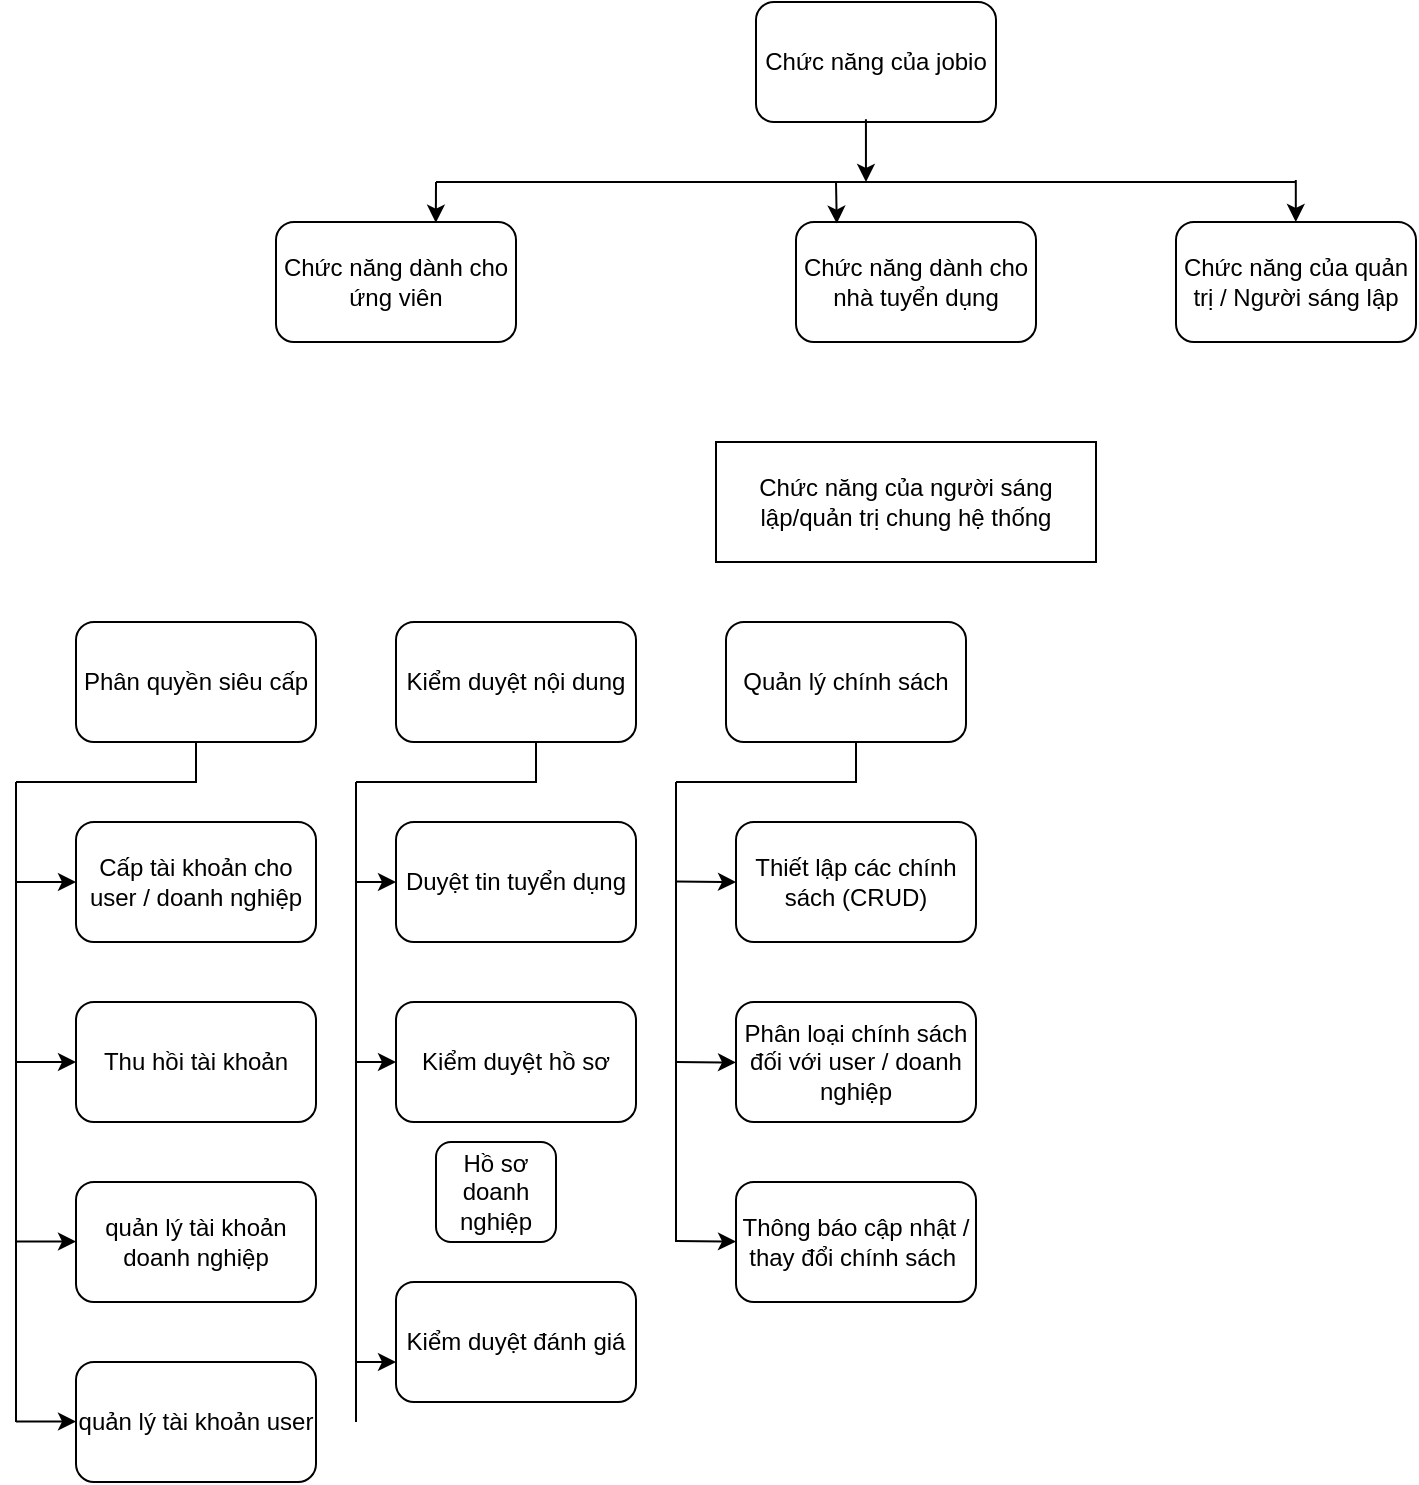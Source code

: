 <mxfile version="28.2.8">
  <diagram name="Page-1" id="G9xiFKug8nNEHU4Qc6Kt">
    <mxGraphModel dx="720" dy="395" grid="1" gridSize="10" guides="1" tooltips="1" connect="1" arrows="1" fold="1" page="1" pageScale="1" pageWidth="850" pageHeight="1100" math="0" shadow="0">
      <root>
        <mxCell id="0" />
        <mxCell id="1" parent="0" />
        <mxCell id="T92mFK9ZWtlFtV9iLCKA-1" value="Chức năng của jobio" style="rounded=1;whiteSpace=wrap;html=1;" parent="1" vertex="1">
          <mxGeometry x="380" y="20" width="120" height="60" as="geometry" />
        </mxCell>
        <mxCell id="OGNeeQ6CrWGerhJwRkG2-1" value="Chức năng dành cho ứng viên" style="rounded=1;whiteSpace=wrap;html=1;" parent="1" vertex="1">
          <mxGeometry x="140" y="130" width="120" height="60" as="geometry" />
        </mxCell>
        <mxCell id="OGNeeQ6CrWGerhJwRkG2-2" value="Chức năng dành cho nhà tuyển dụng" style="rounded=1;whiteSpace=wrap;html=1;" parent="1" vertex="1">
          <mxGeometry x="400" y="130" width="120" height="60" as="geometry" />
        </mxCell>
        <mxCell id="OGNeeQ6CrWGerhJwRkG2-3" value="" style="endArrow=none;html=1;rounded=0;" parent="1" edge="1">
          <mxGeometry width="50" height="50" relative="1" as="geometry">
            <mxPoint x="220" y="110" as="sourcePoint" />
            <mxPoint x="650" y="110" as="targetPoint" />
          </mxGeometry>
        </mxCell>
        <mxCell id="OGNeeQ6CrWGerhJwRkG2-4" value="" style="endArrow=classic;html=1;rounded=0;entryX=0.17;entryY=0.013;entryDx=0;entryDy=0;entryPerimeter=0;" parent="1" target="OGNeeQ6CrWGerhJwRkG2-2" edge="1">
          <mxGeometry width="50" height="50" relative="1" as="geometry">
            <mxPoint x="420" y="110" as="sourcePoint" />
            <mxPoint x="470" y="60" as="targetPoint" />
          </mxGeometry>
        </mxCell>
        <mxCell id="OGNeeQ6CrWGerhJwRkG2-5" value="" style="endArrow=classic;html=1;rounded=0;exitX=0.458;exitY=0.977;exitDx=0;exitDy=0;exitPerimeter=0;" parent="1" source="T92mFK9ZWtlFtV9iLCKA-1" edge="1">
          <mxGeometry width="50" height="50" relative="1" as="geometry">
            <mxPoint x="330" y="180" as="sourcePoint" />
            <mxPoint x="435" y="110" as="targetPoint" />
          </mxGeometry>
        </mxCell>
        <mxCell id="OGNeeQ6CrWGerhJwRkG2-6" value="" style="endArrow=classic;html=1;rounded=0;entryX=0.666;entryY=0.006;entryDx=0;entryDy=0;entryPerimeter=0;" parent="1" target="OGNeeQ6CrWGerhJwRkG2-1" edge="1">
          <mxGeometry width="50" height="50" relative="1" as="geometry">
            <mxPoint x="220" y="110" as="sourcePoint" />
            <mxPoint x="280" y="170" as="targetPoint" />
          </mxGeometry>
        </mxCell>
        <mxCell id="YYRI2rdI4tY2woOfrceG-1" value="Chức năng của quản trị / Người sáng lập" style="rounded=1;whiteSpace=wrap;html=1;" vertex="1" parent="1">
          <mxGeometry x="590" y="130" width="120" height="60" as="geometry" />
        </mxCell>
        <mxCell id="YYRI2rdI4tY2woOfrceG-2" value="" style="endArrow=classic;html=1;rounded=0;entryX=0.17;entryY=0.013;entryDx=0;entryDy=0;entryPerimeter=0;" edge="1" parent="1">
          <mxGeometry width="50" height="50" relative="1" as="geometry">
            <mxPoint x="649.9" y="109" as="sourcePoint" />
            <mxPoint x="649.9" y="130" as="targetPoint" />
          </mxGeometry>
        </mxCell>
        <mxCell id="YYRI2rdI4tY2woOfrceG-3" value="Chức năng của người sáng lập/quản trị chung hệ thống" style="rounded=0;whiteSpace=wrap;html=1;" vertex="1" parent="1">
          <mxGeometry x="360" y="240" width="190" height="60" as="geometry" />
        </mxCell>
        <mxCell id="YYRI2rdI4tY2woOfrceG-5" value="Phân quyền siêu cấp" style="rounded=1;whiteSpace=wrap;html=1;" vertex="1" parent="1">
          <mxGeometry x="40" y="330" width="120" height="60" as="geometry" />
        </mxCell>
        <mxCell id="YYRI2rdI4tY2woOfrceG-6" value="Cấp tài khoản cho user / doanh nghiệp" style="rounded=1;whiteSpace=wrap;html=1;" vertex="1" parent="1">
          <mxGeometry x="40" y="430" width="120" height="60" as="geometry" />
        </mxCell>
        <mxCell id="YYRI2rdI4tY2woOfrceG-7" value="Thu hồi tài khoản" style="rounded=1;whiteSpace=wrap;html=1;" vertex="1" parent="1">
          <mxGeometry x="40" y="520" width="120" height="60" as="geometry" />
        </mxCell>
        <mxCell id="YYRI2rdI4tY2woOfrceG-8" value="quản lý tài khoản doanh nghiệp" style="rounded=1;whiteSpace=wrap;html=1;" vertex="1" parent="1">
          <mxGeometry x="40" y="610" width="120" height="60" as="geometry" />
        </mxCell>
        <mxCell id="YYRI2rdI4tY2woOfrceG-9" value="quản lý tài khoản user" style="rounded=1;whiteSpace=wrap;html=1;" vertex="1" parent="1">
          <mxGeometry x="40" y="700" width="120" height="60" as="geometry" />
        </mxCell>
        <mxCell id="YYRI2rdI4tY2woOfrceG-10" value="" style="endArrow=none;html=1;rounded=0;" edge="1" parent="1">
          <mxGeometry width="50" height="50" relative="1" as="geometry">
            <mxPoint x="10" y="730" as="sourcePoint" />
            <mxPoint x="10" y="410" as="targetPoint" />
          </mxGeometry>
        </mxCell>
        <mxCell id="YYRI2rdI4tY2woOfrceG-11" value="" style="endArrow=classic;html=1;rounded=0;entryX=0;entryY=0.5;entryDx=0;entryDy=0;" edge="1" parent="1" target="YYRI2rdI4tY2woOfrceG-6">
          <mxGeometry width="50" height="50" relative="1" as="geometry">
            <mxPoint x="10" y="460" as="sourcePoint" />
            <mxPoint x="60" y="410" as="targetPoint" />
          </mxGeometry>
        </mxCell>
        <mxCell id="YYRI2rdI4tY2woOfrceG-12" value="" style="endArrow=classic;html=1;rounded=0;entryX=0;entryY=0.5;entryDx=0;entryDy=0;" edge="1" parent="1">
          <mxGeometry width="50" height="50" relative="1" as="geometry">
            <mxPoint x="10" y="550" as="sourcePoint" />
            <mxPoint x="40" y="550" as="targetPoint" />
          </mxGeometry>
        </mxCell>
        <mxCell id="YYRI2rdI4tY2woOfrceG-13" value="" style="endArrow=classic;html=1;rounded=0;entryX=0;entryY=0.5;entryDx=0;entryDy=0;" edge="1" parent="1">
          <mxGeometry width="50" height="50" relative="1" as="geometry">
            <mxPoint x="10" y="639.76" as="sourcePoint" />
            <mxPoint x="40" y="639.76" as="targetPoint" />
          </mxGeometry>
        </mxCell>
        <mxCell id="YYRI2rdI4tY2woOfrceG-14" value="" style="endArrow=classic;html=1;rounded=0;entryX=0;entryY=0.5;entryDx=0;entryDy=0;" edge="1" parent="1">
          <mxGeometry width="50" height="50" relative="1" as="geometry">
            <mxPoint x="10" y="729.76" as="sourcePoint" />
            <mxPoint x="40" y="729.76" as="targetPoint" />
          </mxGeometry>
        </mxCell>
        <mxCell id="YYRI2rdI4tY2woOfrceG-15" value="" style="endArrow=none;html=1;rounded=0;entryX=0.5;entryY=1;entryDx=0;entryDy=0;" edge="1" parent="1" target="YYRI2rdI4tY2woOfrceG-5">
          <mxGeometry width="50" height="50" relative="1" as="geometry">
            <mxPoint x="10" y="410" as="sourcePoint" />
            <mxPoint x="60" y="360" as="targetPoint" />
            <Array as="points">
              <mxPoint x="100" y="410" />
            </Array>
          </mxGeometry>
        </mxCell>
        <mxCell id="YYRI2rdI4tY2woOfrceG-16" value="Kiểm duyệt nội dung" style="rounded=1;whiteSpace=wrap;html=1;" vertex="1" parent="1">
          <mxGeometry x="200" y="330" width="120" height="60" as="geometry" />
        </mxCell>
        <mxCell id="YYRI2rdI4tY2woOfrceG-17" value="Duyệt tin tuyển dụng" style="rounded=1;whiteSpace=wrap;html=1;" vertex="1" parent="1">
          <mxGeometry x="200" y="430" width="120" height="60" as="geometry" />
        </mxCell>
        <mxCell id="YYRI2rdI4tY2woOfrceG-18" value="Kiểm duyệt hồ sơ" style="rounded=1;whiteSpace=wrap;html=1;" vertex="1" parent="1">
          <mxGeometry x="200" y="520" width="120" height="60" as="geometry" />
        </mxCell>
        <mxCell id="YYRI2rdI4tY2woOfrceG-19" value="Hồ sơ doanh nghiệp" style="rounded=1;whiteSpace=wrap;html=1;" vertex="1" parent="1">
          <mxGeometry x="220" y="590" width="60" height="50" as="geometry" />
        </mxCell>
        <mxCell id="YYRI2rdI4tY2woOfrceG-22" value="Kiểm duyệt đánh giá" style="rounded=1;whiteSpace=wrap;html=1;" vertex="1" parent="1">
          <mxGeometry x="200" y="660" width="120" height="60" as="geometry" />
        </mxCell>
        <mxCell id="YYRI2rdI4tY2woOfrceG-23" value="" style="endArrow=none;html=1;rounded=0;" edge="1" parent="1">
          <mxGeometry width="50" height="50" relative="1" as="geometry">
            <mxPoint x="180" y="730" as="sourcePoint" />
            <mxPoint x="180" y="410" as="targetPoint" />
          </mxGeometry>
        </mxCell>
        <mxCell id="YYRI2rdI4tY2woOfrceG-24" value="" style="endArrow=none;html=1;rounded=0;entryX=0.5;entryY=1;entryDx=0;entryDy=0;" edge="1" parent="1">
          <mxGeometry width="50" height="50" relative="1" as="geometry">
            <mxPoint x="180" y="410" as="sourcePoint" />
            <mxPoint x="270" y="390" as="targetPoint" />
            <Array as="points">
              <mxPoint x="270" y="410" />
            </Array>
          </mxGeometry>
        </mxCell>
        <mxCell id="YYRI2rdI4tY2woOfrceG-25" value="" style="endArrow=classic;html=1;rounded=0;entryX=0;entryY=0.5;entryDx=0;entryDy=0;" edge="1" parent="1" target="YYRI2rdI4tY2woOfrceG-17">
          <mxGeometry width="50" height="50" relative="1" as="geometry">
            <mxPoint x="180" y="460" as="sourcePoint" />
            <mxPoint x="230" y="410" as="targetPoint" />
          </mxGeometry>
        </mxCell>
        <mxCell id="YYRI2rdI4tY2woOfrceG-26" value="" style="endArrow=classic;html=1;rounded=0;entryX=0;entryY=0.5;entryDx=0;entryDy=0;" edge="1" parent="1">
          <mxGeometry width="50" height="50" relative="1" as="geometry">
            <mxPoint x="180" y="550" as="sourcePoint" />
            <mxPoint x="200" y="550" as="targetPoint" />
          </mxGeometry>
        </mxCell>
        <mxCell id="YYRI2rdI4tY2woOfrceG-27" value="" style="endArrow=classic;html=1;rounded=0;entryX=0;entryY=0.5;entryDx=0;entryDy=0;" edge="1" parent="1">
          <mxGeometry width="50" height="50" relative="1" as="geometry">
            <mxPoint x="180" y="700" as="sourcePoint" />
            <mxPoint x="200" y="700" as="targetPoint" />
          </mxGeometry>
        </mxCell>
        <mxCell id="YYRI2rdI4tY2woOfrceG-28" value="Quản lý chính sách" style="rounded=1;whiteSpace=wrap;html=1;" vertex="1" parent="1">
          <mxGeometry x="365" y="330" width="120" height="60" as="geometry" />
        </mxCell>
        <mxCell id="YYRI2rdI4tY2woOfrceG-29" value="Thiết lập các chính sách (CRUD)" style="rounded=1;whiteSpace=wrap;html=1;" vertex="1" parent="1">
          <mxGeometry x="370" y="430" width="120" height="60" as="geometry" />
        </mxCell>
        <mxCell id="YYRI2rdI4tY2woOfrceG-30" value="Phân loại chính sách đối với user / doanh nghiệp" style="rounded=1;whiteSpace=wrap;html=1;" vertex="1" parent="1">
          <mxGeometry x="370" y="520" width="120" height="60" as="geometry" />
        </mxCell>
        <mxCell id="YYRI2rdI4tY2woOfrceG-31" value="Thông báo cập nhật / thay đổi chính sách&amp;nbsp;" style="rounded=1;whiteSpace=wrap;html=1;" vertex="1" parent="1">
          <mxGeometry x="370" y="610" width="120" height="60" as="geometry" />
        </mxCell>
        <mxCell id="YYRI2rdI4tY2woOfrceG-32" value="" style="endArrow=none;html=1;rounded=0;" edge="1" parent="1">
          <mxGeometry width="50" height="50" relative="1" as="geometry">
            <mxPoint x="340" y="640" as="sourcePoint" />
            <mxPoint x="340" y="410" as="targetPoint" />
          </mxGeometry>
        </mxCell>
        <mxCell id="YYRI2rdI4tY2woOfrceG-33" value="" style="endArrow=classic;html=1;rounded=0;entryX=0;entryY=0.5;entryDx=0;entryDy=0;" edge="1" parent="1" target="YYRI2rdI4tY2woOfrceG-29">
          <mxGeometry width="50" height="50" relative="1" as="geometry">
            <mxPoint x="340" y="459.76" as="sourcePoint" />
            <mxPoint x="360" y="459.76" as="targetPoint" />
          </mxGeometry>
        </mxCell>
        <mxCell id="YYRI2rdI4tY2woOfrceG-34" value="" style="endArrow=classic;html=1;rounded=0;entryX=0;entryY=0.5;entryDx=0;entryDy=0;" edge="1" parent="1">
          <mxGeometry width="50" height="50" relative="1" as="geometry">
            <mxPoint x="340" y="639.52" as="sourcePoint" />
            <mxPoint x="370" y="639.76" as="targetPoint" />
          </mxGeometry>
        </mxCell>
        <mxCell id="YYRI2rdI4tY2woOfrceG-35" value="" style="endArrow=classic;html=1;rounded=0;entryX=0;entryY=0.5;entryDx=0;entryDy=0;" edge="1" parent="1">
          <mxGeometry width="50" height="50" relative="1" as="geometry">
            <mxPoint x="340" y="550" as="sourcePoint" />
            <mxPoint x="370" y="550.24" as="targetPoint" />
          </mxGeometry>
        </mxCell>
        <mxCell id="YYRI2rdI4tY2woOfrceG-36" value="" style="endArrow=none;html=1;rounded=0;entryX=0.5;entryY=1;entryDx=0;entryDy=0;" edge="1" parent="1">
          <mxGeometry width="50" height="50" relative="1" as="geometry">
            <mxPoint x="340" y="410" as="sourcePoint" />
            <mxPoint x="430" y="390" as="targetPoint" />
            <Array as="points">
              <mxPoint x="430" y="410" />
            </Array>
          </mxGeometry>
        </mxCell>
      </root>
    </mxGraphModel>
  </diagram>
</mxfile>
